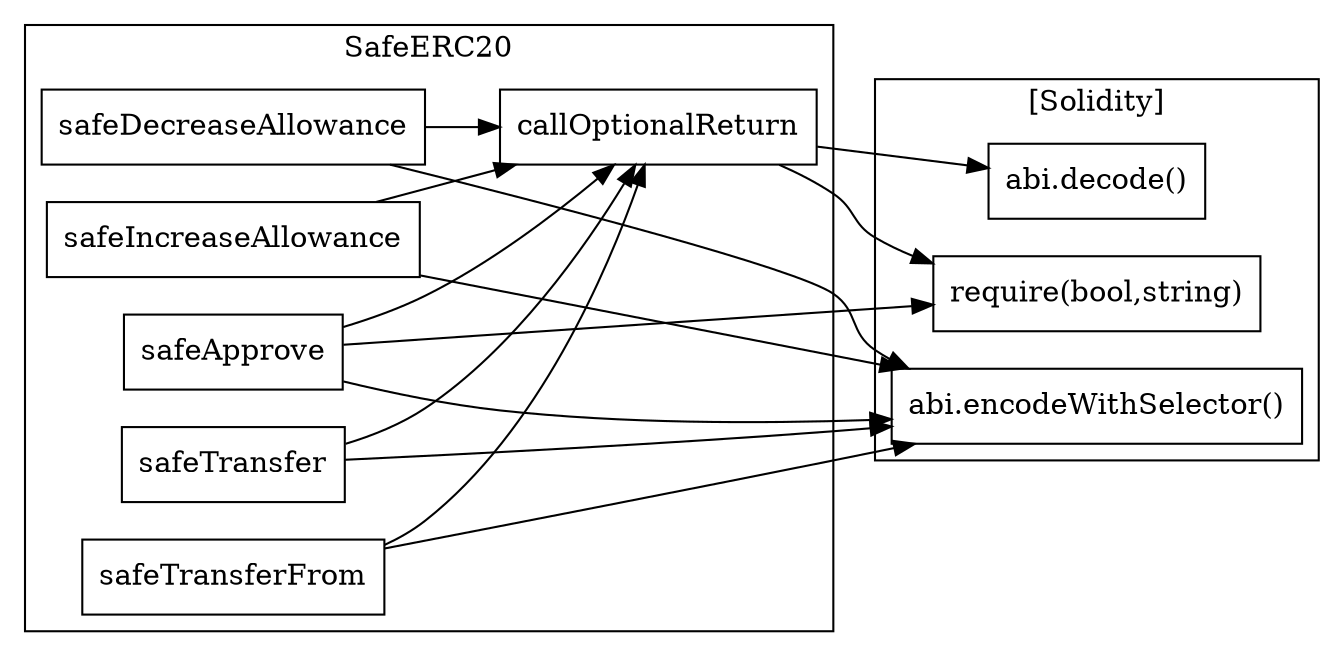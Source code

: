 strict digraph {
rankdir="LR"
node [shape=box]
subgraph cluster_216_SafeERC20 {
label = "SafeERC20"
"216_safeApprove" [label="safeApprove"]
"216_callOptionalReturn" [label="callOptionalReturn"]
"216_safeDecreaseAllowance" [label="safeDecreaseAllowance"]
"216_safeTransferFrom" [label="safeTransferFrom"]
"216_safeIncreaseAllowance" [label="safeIncreaseAllowance"]
"216_safeTransfer" [label="safeTransfer"]
"216_safeDecreaseAllowance" -> "216_callOptionalReturn"
"216_safeApprove" -> "216_callOptionalReturn"
"216_safeIncreaseAllowance" -> "216_callOptionalReturn"
"216_safeTransferFrom" -> "216_callOptionalReturn"
"216_safeTransfer" -> "216_callOptionalReturn"
}subgraph cluster_solidity {
label = "[Solidity]"
"abi.decode()" 
"require(bool,string)" 
"abi.encodeWithSelector()" 
"216_safeIncreaseAllowance" -> "abi.encodeWithSelector()"
"216_safeTransferFrom" -> "abi.encodeWithSelector()"
"216_safeApprove" -> "require(bool,string)"
"216_safeDecreaseAllowance" -> "abi.encodeWithSelector()"
"216_callOptionalReturn" -> "abi.decode()"
"216_safeApprove" -> "abi.encodeWithSelector()"
"216_safeTransfer" -> "abi.encodeWithSelector()"
"216_callOptionalReturn" -> "require(bool,string)"
}
}
